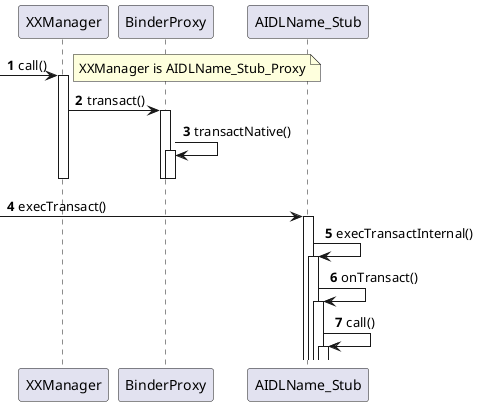 @startuml
'https://plantuml.com/sequence-diagram

autonumber

 -> XXManager: call()
note left
XXManager is AIDLName_Stub_Proxy
end note
activate XXManager
XXManager -> BinderProxy: transact()
activate BinderProxy
BinderProxy -> BinderProxy: transactNative()
activate BinderProxy
deactivate BinderProxy
deactivate BinderProxy
deactivate XXManager

-> AIDLName_Stub:execTransact()
activate AIDLName_Stub
AIDLName_Stub-> AIDLName_Stub:execTransactInternal()
activate AIDLName_Stub
AIDLName_Stub-> AIDLName_Stub:onTransact()
activate AIDLName_Stub
AIDLName_Stub-> AIDLName_Stub:call()
activate AIDLName_Stub

@enduml